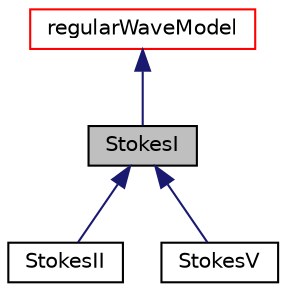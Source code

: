 digraph "StokesI"
{
  bgcolor="transparent";
  edge [fontname="Helvetica",fontsize="10",labelfontname="Helvetica",labelfontsize="10"];
  node [fontname="Helvetica",fontsize="10",shape=record];
  Node1 [label="StokesI",height=0.2,width=0.4,color="black", fillcolor="grey75", style="filled" fontcolor="black"];
  Node2 -> Node1 [dir="back",color="midnightblue",fontsize="10",style="solid",fontname="Helvetica"];
  Node2 [label="regularWaveModel",height=0.2,width=0.4,color="red",URL="$classFoam_1_1waveModels_1_1regularWaveModel.html"];
  Node1 -> Node3 [dir="back",color="midnightblue",fontsize="10",style="solid",fontname="Helvetica"];
  Node3 [label="StokesII",height=0.2,width=0.4,color="black",URL="$classFoam_1_1waveModels_1_1StokesII.html",tooltip="Stokes II wave model. "];
  Node1 -> Node4 [dir="back",color="midnightblue",fontsize="10",style="solid",fontname="Helvetica"];
  Node4 [label="StokesV",height=0.2,width=0.4,color="black",URL="$classFoam_1_1waveModels_1_1StokesV.html",tooltip="Stokes V wave model. "];
}
